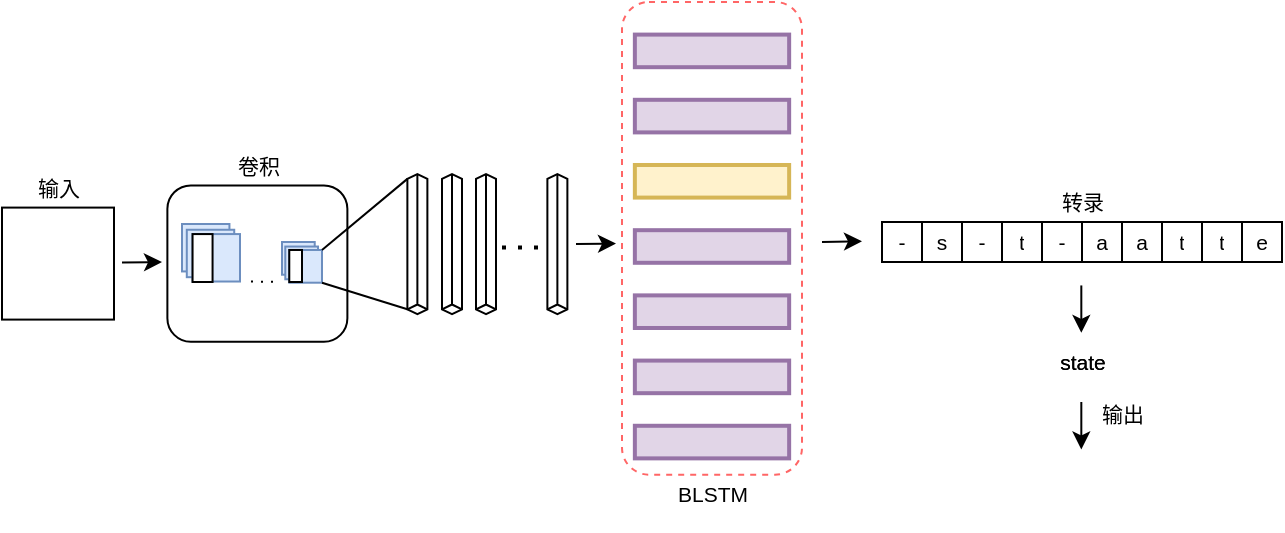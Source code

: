 <mxfile version="14.4.3" type="github">
  <diagram id="GtJ7MxfATg_XP1rpg5L5" name="第 1 页">
    <mxGraphModel dx="981" dy="553" grid="1" gridSize="10" guides="1" tooltips="1" connect="1" arrows="1" fold="1" page="1" pageScale="1" pageWidth="827" pageHeight="1169" math="0" shadow="0">
      <root>
        <mxCell id="0" />
        <mxCell id="1" parent="0" />
        <mxCell id="XZQz7K7nDMC5S0IeOJKs-237" value="" style="group" vertex="1" connectable="0" parent="1">
          <mxGeometry x="50" y="100" width="640" height="264.491" as="geometry" />
        </mxCell>
        <mxCell id="XZQz7K7nDMC5S0IeOJKs-20" value="" style="rounded=1;whiteSpace=wrap;html=1;fillColor=none;" vertex="1" parent="XZQz7K7nDMC5S0IeOJKs-237">
          <mxGeometry x="82.69" y="91.7" width="90" height="78.18" as="geometry" />
        </mxCell>
        <mxCell id="XZQz7K7nDMC5S0IeOJKs-21" value="" style="whiteSpace=wrap;html=1;aspect=fixed;" vertex="1" parent="XZQz7K7nDMC5S0IeOJKs-237">
          <mxGeometry y="102.793" width="56" height="56" as="geometry" />
        </mxCell>
        <mxCell id="XZQz7K7nDMC5S0IeOJKs-22" value="输入" style="text;html=1;align=center;verticalAlign=middle;resizable=0;points=[];autosize=1;fontSize=10.5;" vertex="1" parent="XZQz7K7nDMC5S0IeOJKs-237">
          <mxGeometry x="8" y="82.79" width="40" height="20" as="geometry" />
        </mxCell>
        <mxCell id="XZQz7K7nDMC5S0IeOJKs-23" value="" style="endArrow=classic;html=1;" edge="1" parent="XZQz7K7nDMC5S0IeOJKs-237">
          <mxGeometry width="50" height="50" relative="1" as="geometry">
            <mxPoint x="60" y="130.29" as="sourcePoint" />
            <mxPoint x="80" y="130" as="targetPoint" />
          </mxGeometry>
        </mxCell>
        <mxCell id="XZQz7K7nDMC5S0IeOJKs-24" value="&lt;span style=&quot;font-size: 10.5px&quot;&gt;卷积&lt;/span&gt;" style="text;html=1;align=center;verticalAlign=middle;resizable=0;points=[];autosize=1;fontSize=10.5;" vertex="1" parent="XZQz7K7nDMC5S0IeOJKs-237">
          <mxGeometry x="107.69" y="71.7" width="40" height="20" as="geometry" />
        </mxCell>
        <mxCell id="XZQz7K7nDMC5S0IeOJKs-33" value="" style="whiteSpace=wrap;html=1;aspect=fixed;fillColor=#dae8fc;strokeColor=#6c8ebf;" vertex="1" parent="XZQz7K7nDMC5S0IeOJKs-237">
          <mxGeometry x="90" y="111" width="23.719" height="23.719" as="geometry" />
        </mxCell>
        <mxCell id="XZQz7K7nDMC5S0IeOJKs-34" value="" style="whiteSpace=wrap;html=1;aspect=fixed;fillColor=#dae8fc;strokeColor=#6c8ebf;" vertex="1" parent="XZQz7K7nDMC5S0IeOJKs-237">
          <mxGeometry x="92.393" y="113.874" width="23.719" height="23.719" as="geometry" />
        </mxCell>
        <mxCell id="XZQz7K7nDMC5S0IeOJKs-35" value="" style="whiteSpace=wrap;html=1;aspect=fixed;fillColor=#dae8fc;strokeColor=#6c8ebf;" vertex="1" parent="XZQz7K7nDMC5S0IeOJKs-237">
          <mxGeometry x="95.281" y="116.04" width="23.719" height="23.719" as="geometry" />
        </mxCell>
        <mxCell id="XZQz7K7nDMC5S0IeOJKs-36" value="" style="group" vertex="1" connectable="0" parent="XZQz7K7nDMC5S0IeOJKs-237">
          <mxGeometry x="140" y="120" width="20" height="27.95" as="geometry" />
        </mxCell>
        <mxCell id="XZQz7K7nDMC5S0IeOJKs-37" value="" style="whiteSpace=wrap;html=1;aspect=fixed;fillColor=#dae8fc;strokeColor=#6c8ebf;" vertex="1" parent="XZQz7K7nDMC5S0IeOJKs-36">
          <mxGeometry width="16.358" height="16.358" as="geometry" />
        </mxCell>
        <mxCell id="XZQz7K7nDMC5S0IeOJKs-38" value="" style="whiteSpace=wrap;html=1;aspect=fixed;fillColor=#dae8fc;strokeColor=#6c8ebf;" vertex="1" parent="XZQz7K7nDMC5S0IeOJKs-36">
          <mxGeometry x="1.65" y="2.277" width="16.358" height="16.358" as="geometry" />
        </mxCell>
        <mxCell id="XZQz7K7nDMC5S0IeOJKs-39" value="" style="whiteSpace=wrap;html=1;aspect=fixed;fillColor=#dae8fc;strokeColor=#6c8ebf;" vertex="1" parent="XZQz7K7nDMC5S0IeOJKs-36">
          <mxGeometry x="3.642" y="3.992" width="16.358" height="16.358" as="geometry" />
        </mxCell>
        <mxCell id="XZQz7K7nDMC5S0IeOJKs-43" value="" style="rounded=0;whiteSpace=wrap;html=1;" vertex="1" parent="XZQz7K7nDMC5S0IeOJKs-36">
          <mxGeometry x="3.64" y="3.99" width="6.36" height="16.01" as="geometry" />
        </mxCell>
        <mxCell id="XZQz7K7nDMC5S0IeOJKs-40" value="" style="endArrow=none;dashed=1;html=1;dashPattern=1 4;" edge="1" parent="XZQz7K7nDMC5S0IeOJKs-237">
          <mxGeometry width="50" height="50" relative="1" as="geometry">
            <mxPoint x="124.5" y="139.76" as="sourcePoint" />
            <mxPoint x="135.5" y="139.88" as="targetPoint" />
          </mxGeometry>
        </mxCell>
        <mxCell id="XZQz7K7nDMC5S0IeOJKs-41" value="" style="endArrow=none;html=1;exitX=1;exitY=1;exitDx=0;exitDy=0;entryX=0;entryY=0;entryDx=10;entryDy=2.401;entryPerimeter=0;" edge="1" parent="XZQz7K7nDMC5S0IeOJKs-237" source="XZQz7K7nDMC5S0IeOJKs-39" target="XZQz7K7nDMC5S0IeOJKs-44">
          <mxGeometry width="50" height="50" relative="1" as="geometry">
            <mxPoint x="190" y="160" as="sourcePoint" />
            <mxPoint x="190.6" y="180.391" as="targetPoint" />
          </mxGeometry>
        </mxCell>
        <mxCell id="XZQz7K7nDMC5S0IeOJKs-42" value="" style="rounded=0;whiteSpace=wrap;html=1;" vertex="1" parent="XZQz7K7nDMC5S0IeOJKs-237">
          <mxGeometry x="95.28" y="116.04" width="10" height="23.96" as="geometry" />
        </mxCell>
        <mxCell id="XZQz7K7nDMC5S0IeOJKs-44" value="" style="html=1;whiteSpace=wrap;shape=isoCube2;backgroundOutline=1;isoAngle=15;direction=south;rotation=90;" vertex="1" parent="XZQz7K7nDMC5S0IeOJKs-237">
          <mxGeometry x="172.69" y="116.04" width="70" height="10" as="geometry" />
        </mxCell>
        <mxCell id="XZQz7K7nDMC5S0IeOJKs-32" value="" style="endArrow=none;html=1;exitX=1;exitY=0;exitDx=0;exitDy=0;entryX=0;entryY=0;entryDx=10;entryDy=67.599;entryPerimeter=0;" edge="1" parent="XZQz7K7nDMC5S0IeOJKs-237" source="XZQz7K7nDMC5S0IeOJKs-39" target="XZQz7K7nDMC5S0IeOJKs-44">
          <mxGeometry width="50" height="50" relative="1" as="geometry">
            <mxPoint x="190" y="180" as="sourcePoint" />
            <mxPoint x="200" y="90" as="targetPoint" />
          </mxGeometry>
        </mxCell>
        <mxCell id="XZQz7K7nDMC5S0IeOJKs-50" value="" style="html=1;whiteSpace=wrap;shape=isoCube2;backgroundOutline=1;isoAngle=15;direction=south;rotation=90;" vertex="1" parent="XZQz7K7nDMC5S0IeOJKs-237">
          <mxGeometry x="190" y="116.04" width="70" height="10" as="geometry" />
        </mxCell>
        <mxCell id="XZQz7K7nDMC5S0IeOJKs-55" value="" style="html=1;whiteSpace=wrap;shape=isoCube2;backgroundOutline=1;isoAngle=15;direction=south;rotation=90;" vertex="1" parent="XZQz7K7nDMC5S0IeOJKs-237">
          <mxGeometry x="207" y="116.04" width="70" height="10" as="geometry" />
        </mxCell>
        <mxCell id="XZQz7K7nDMC5S0IeOJKs-56" value="" style="html=1;whiteSpace=wrap;shape=isoCube2;backgroundOutline=1;isoAngle=15;direction=south;rotation=90;" vertex="1" parent="XZQz7K7nDMC5S0IeOJKs-237">
          <mxGeometry x="242.69" y="116.04" width="70" height="10" as="geometry" />
        </mxCell>
        <mxCell id="XZQz7K7nDMC5S0IeOJKs-58" value="" style="endArrow=none;dashed=1;html=1;dashPattern=1 3;strokeWidth=2;" edge="1" parent="XZQz7K7nDMC5S0IeOJKs-237">
          <mxGeometry width="50" height="50" relative="1" as="geometry">
            <mxPoint x="250" y="122.69" as="sourcePoint" />
            <mxPoint x="270" y="122.69" as="targetPoint" />
          </mxGeometry>
        </mxCell>
        <mxCell id="XZQz7K7nDMC5S0IeOJKs-69" value="" style="endArrow=classic;html=1;" edge="1" parent="XZQz7K7nDMC5S0IeOJKs-237">
          <mxGeometry width="50" height="50" relative="1" as="geometry">
            <mxPoint x="287" y="121.04" as="sourcePoint" />
            <mxPoint x="307" y="120.75" as="targetPoint" />
          </mxGeometry>
        </mxCell>
        <mxCell id="XZQz7K7nDMC5S0IeOJKs-70" value="" style="endArrow=classic;html=1;" edge="1" parent="XZQz7K7nDMC5S0IeOJKs-237">
          <mxGeometry width="50" height="50" relative="1" as="geometry">
            <mxPoint x="410" y="119.95" as="sourcePoint" />
            <mxPoint x="430" y="119.66" as="targetPoint" />
          </mxGeometry>
        </mxCell>
        <mxCell id="XZQz7K7nDMC5S0IeOJKs-71" value="" style="shape=table;html=1;whiteSpace=wrap;startSize=0;container=1;collapsible=0;childLayout=tableLayout;fontSize=10.5;" vertex="1" parent="XZQz7K7nDMC5S0IeOJKs-237">
          <mxGeometry x="440" y="110" width="200" height="20" as="geometry" />
        </mxCell>
        <mxCell id="XZQz7K7nDMC5S0IeOJKs-72" value="" style="shape=partialRectangle;html=1;whiteSpace=wrap;collapsible=0;dropTarget=0;pointerEvents=0;fillColor=none;top=0;left=0;bottom=0;right=0;points=[[0,0.5],[1,0.5]];portConstraint=eastwest;fontSize=10.5;" vertex="1" parent="XZQz7K7nDMC5S0IeOJKs-71">
          <mxGeometry width="200" height="20" as="geometry" />
        </mxCell>
        <mxCell id="XZQz7K7nDMC5S0IeOJKs-73" value="-" style="shape=partialRectangle;html=1;whiteSpace=wrap;connectable=0;overflow=hidden;fillColor=none;top=0;left=0;bottom=0;right=0;fontSize=10.5;" vertex="1" parent="XZQz7K7nDMC5S0IeOJKs-72">
          <mxGeometry width="20" height="20" as="geometry" />
        </mxCell>
        <mxCell id="XZQz7K7nDMC5S0IeOJKs-74" value="s" style="shape=partialRectangle;html=1;whiteSpace=wrap;connectable=0;overflow=hidden;fillColor=none;top=0;left=0;bottom=0;right=0;fontSize=10.5;" vertex="1" parent="XZQz7K7nDMC5S0IeOJKs-72">
          <mxGeometry x="20" width="20" height="20" as="geometry" />
        </mxCell>
        <mxCell id="XZQz7K7nDMC5S0IeOJKs-75" value="-" style="shape=partialRectangle;html=1;whiteSpace=wrap;connectable=0;overflow=hidden;fillColor=none;top=0;left=0;bottom=0;right=0;fontSize=10.5;" vertex="1" parent="XZQz7K7nDMC5S0IeOJKs-72">
          <mxGeometry x="40" width="20" height="20" as="geometry" />
        </mxCell>
        <mxCell id="XZQz7K7nDMC5S0IeOJKs-76" value="t" style="shape=partialRectangle;html=1;whiteSpace=wrap;connectable=0;overflow=hidden;fillColor=none;top=0;left=0;bottom=0;right=0;fontSize=10.5;" vertex="1" parent="XZQz7K7nDMC5S0IeOJKs-72">
          <mxGeometry x="60" width="20" height="20" as="geometry" />
        </mxCell>
        <mxCell id="XZQz7K7nDMC5S0IeOJKs-77" value="-" style="shape=partialRectangle;html=1;whiteSpace=wrap;connectable=0;overflow=hidden;fillColor=none;top=0;left=0;bottom=0;right=0;fontSize=10.5;" vertex="1" parent="XZQz7K7nDMC5S0IeOJKs-72">
          <mxGeometry x="80" width="20" height="20" as="geometry" />
        </mxCell>
        <mxCell id="XZQz7K7nDMC5S0IeOJKs-78" value="a" style="shape=partialRectangle;html=1;whiteSpace=wrap;connectable=0;overflow=hidden;fillColor=none;top=0;left=0;bottom=0;right=0;fontSize=10.5;" vertex="1" parent="XZQz7K7nDMC5S0IeOJKs-72">
          <mxGeometry x="100" width="20" height="20" as="geometry" />
        </mxCell>
        <mxCell id="XZQz7K7nDMC5S0IeOJKs-79" value="a" style="shape=partialRectangle;html=1;whiteSpace=wrap;connectable=0;overflow=hidden;fillColor=none;top=0;left=0;bottom=0;right=0;fontSize=10.5;" vertex="1" parent="XZQz7K7nDMC5S0IeOJKs-72">
          <mxGeometry x="120" width="20" height="20" as="geometry" />
        </mxCell>
        <mxCell id="XZQz7K7nDMC5S0IeOJKs-80" value="t" style="shape=partialRectangle;html=1;whiteSpace=wrap;connectable=0;overflow=hidden;fillColor=none;top=0;left=0;bottom=0;right=0;fontSize=10.5;" vertex="1" parent="XZQz7K7nDMC5S0IeOJKs-72">
          <mxGeometry x="140" width="20" height="20" as="geometry" />
        </mxCell>
        <mxCell id="XZQz7K7nDMC5S0IeOJKs-81" value="t" style="shape=partialRectangle;html=1;whiteSpace=wrap;connectable=0;overflow=hidden;fillColor=none;top=0;left=0;bottom=0;right=0;fontSize=10.5;" vertex="1" parent="XZQz7K7nDMC5S0IeOJKs-72">
          <mxGeometry x="160" width="20" height="20" as="geometry" />
        </mxCell>
        <mxCell id="XZQz7K7nDMC5S0IeOJKs-82" value="e" style="shape=partialRectangle;html=1;whiteSpace=wrap;connectable=0;overflow=hidden;fillColor=none;top=0;left=0;bottom=0;right=0;fontSize=10.5;" vertex="1" parent="XZQz7K7nDMC5S0IeOJKs-72">
          <mxGeometry x="180" width="20" height="20" as="geometry" />
        </mxCell>
        <mxCell id="XZQz7K7nDMC5S0IeOJKs-83" value="" style="endArrow=classic;html=1;" edge="1" parent="XZQz7K7nDMC5S0IeOJKs-237">
          <mxGeometry width="50" height="50" relative="1" as="geometry">
            <mxPoint x="539.66" y="200.0" as="sourcePoint" />
            <mxPoint x="539.66" y="223.71" as="targetPoint" />
          </mxGeometry>
        </mxCell>
        <mxCell id="XZQz7K7nDMC5S0IeOJKs-84" value="state" style="text;html=1;align=center;verticalAlign=middle;resizable=0;points=[];autosize=1;fontSize=10.5;" vertex="1" parent="XZQz7K7nDMC5S0IeOJKs-237">
          <mxGeometry x="520" y="169.88" width="40" height="20" as="geometry" />
        </mxCell>
        <mxCell id="XZQz7K7nDMC5S0IeOJKs-86" value="" style="endArrow=classic;html=1;" edge="1" parent="XZQz7K7nDMC5S0IeOJKs-237">
          <mxGeometry width="50" height="50" relative="1" as="geometry">
            <mxPoint x="539.66" y="141.72" as="sourcePoint" />
            <mxPoint x="539.66" y="165.43" as="targetPoint" />
          </mxGeometry>
        </mxCell>
        <mxCell id="XZQz7K7nDMC5S0IeOJKs-87" value="&lt;font style=&quot;font-size: 10.5px&quot;&gt;转录&lt;/font&gt;" style="text;html=1;align=center;verticalAlign=middle;resizable=0;points=[];autosize=1;fontSize=10.5;" vertex="1" parent="XZQz7K7nDMC5S0IeOJKs-237">
          <mxGeometry x="520.004" y="90.001" width="40" height="20" as="geometry" />
        </mxCell>
        <mxCell id="XZQz7K7nDMC5S0IeOJKs-88" value="&lt;font style=&quot;font-size: 10.5px&quot;&gt;输出&lt;/font&gt;" style="text;html=1;align=center;verticalAlign=middle;resizable=0;points=[];autosize=1;fontSize=10.5;" vertex="1" parent="XZQz7K7nDMC5S0IeOJKs-237">
          <mxGeometry x="540.004" y="195.591" width="40" height="20" as="geometry" />
        </mxCell>
        <mxCell id="XZQz7K7nDMC5S0IeOJKs-59" value="" style="rounded=1;whiteSpace=wrap;html=1;fillColor=none;dashed=1;strokeColor=#FF6666;" vertex="1" parent="XZQz7K7nDMC5S0IeOJKs-237">
          <mxGeometry x="310" width="90" height="236.341" as="geometry" />
        </mxCell>
        <mxCell id="XZQz7K7nDMC5S0IeOJKs-60" value="" style="rounded=0;whiteSpace=wrap;html=1;strokeColor=#9673a6;strokeWidth=2;fillColor=#e1d5e7;" vertex="1" parent="XZQz7K7nDMC5S0IeOJKs-237">
          <mxGeometry x="316.429" y="16.299" width="77.143" height="16.299" as="geometry" />
        </mxCell>
        <mxCell id="XZQz7K7nDMC5S0IeOJKs-61" value="" style="rounded=0;whiteSpace=wrap;html=1;strokeColor=#9673a6;strokeWidth=2;fillColor=#e1d5e7;" vertex="1" parent="XZQz7K7nDMC5S0IeOJKs-237">
          <mxGeometry x="316.429" y="48.898" width="77.143" height="16.299" as="geometry" />
        </mxCell>
        <mxCell id="XZQz7K7nDMC5S0IeOJKs-62" value="" style="rounded=0;whiteSpace=wrap;html=1;strokeColor=#d6b656;strokeWidth=2;fillColor=#fff2cc;" vertex="1" parent="XZQz7K7nDMC5S0IeOJKs-237">
          <mxGeometry x="316.429" y="81.497" width="77.143" height="16.299" as="geometry" />
        </mxCell>
        <mxCell id="XZQz7K7nDMC5S0IeOJKs-63" value="" style="rounded=0;whiteSpace=wrap;html=1;strokeColor=#9673a6;strokeWidth=2;fillColor=#e1d5e7;" vertex="1" parent="XZQz7K7nDMC5S0IeOJKs-237">
          <mxGeometry x="316.429" y="114.096" width="77.143" height="16.299" as="geometry" />
        </mxCell>
        <mxCell id="XZQz7K7nDMC5S0IeOJKs-64" value="" style="rounded=0;whiteSpace=wrap;html=1;strokeColor=#9673a6;strokeWidth=2;fillColor=#e1d5e7;" vertex="1" parent="XZQz7K7nDMC5S0IeOJKs-237">
          <mxGeometry x="316.429" y="146.694" width="77.143" height="16.299" as="geometry" />
        </mxCell>
        <mxCell id="XZQz7K7nDMC5S0IeOJKs-65" value="" style="rounded=0;whiteSpace=wrap;html=1;strokeColor=#9673a6;strokeWidth=2;fillColor=#e1d5e7;" vertex="1" parent="XZQz7K7nDMC5S0IeOJKs-237">
          <mxGeometry x="316.429" y="179.293" width="77.143" height="16.299" as="geometry" />
        </mxCell>
        <mxCell id="XZQz7K7nDMC5S0IeOJKs-66" value="" style="rounded=0;whiteSpace=wrap;html=1;strokeColor=#9673a6;strokeWidth=2;fillColor=#e1d5e7;" vertex="1" parent="XZQz7K7nDMC5S0IeOJKs-237">
          <mxGeometry x="316.429" y="211.892" width="77.143" height="16.299" as="geometry" />
        </mxCell>
        <mxCell id="XZQz7K7nDMC5S0IeOJKs-67" value="&lt;font style=&quot;font-size: 10.5px&quot;&gt;BLSTM&lt;/font&gt;" style="text;html=1;align=center;verticalAlign=middle;resizable=0;points=[];autosize=1;fontSize=10.5;" vertex="1" parent="XZQz7K7nDMC5S0IeOJKs-237">
          <mxGeometry x="325.004" y="236.341" width="60" height="20" as="geometry" />
        </mxCell>
        <mxCell id="XZQz7K7nDMC5S0IeOJKs-180" value="state" style="text;html=1;align=center;verticalAlign=middle;resizable=0;points=[];autosize=1;fontSize=10.5;" vertex="1" parent="XZQz7K7nDMC5S0IeOJKs-237">
          <mxGeometry x="520" y="169.88" width="40" height="20" as="geometry" />
        </mxCell>
      </root>
    </mxGraphModel>
  </diagram>
</mxfile>
